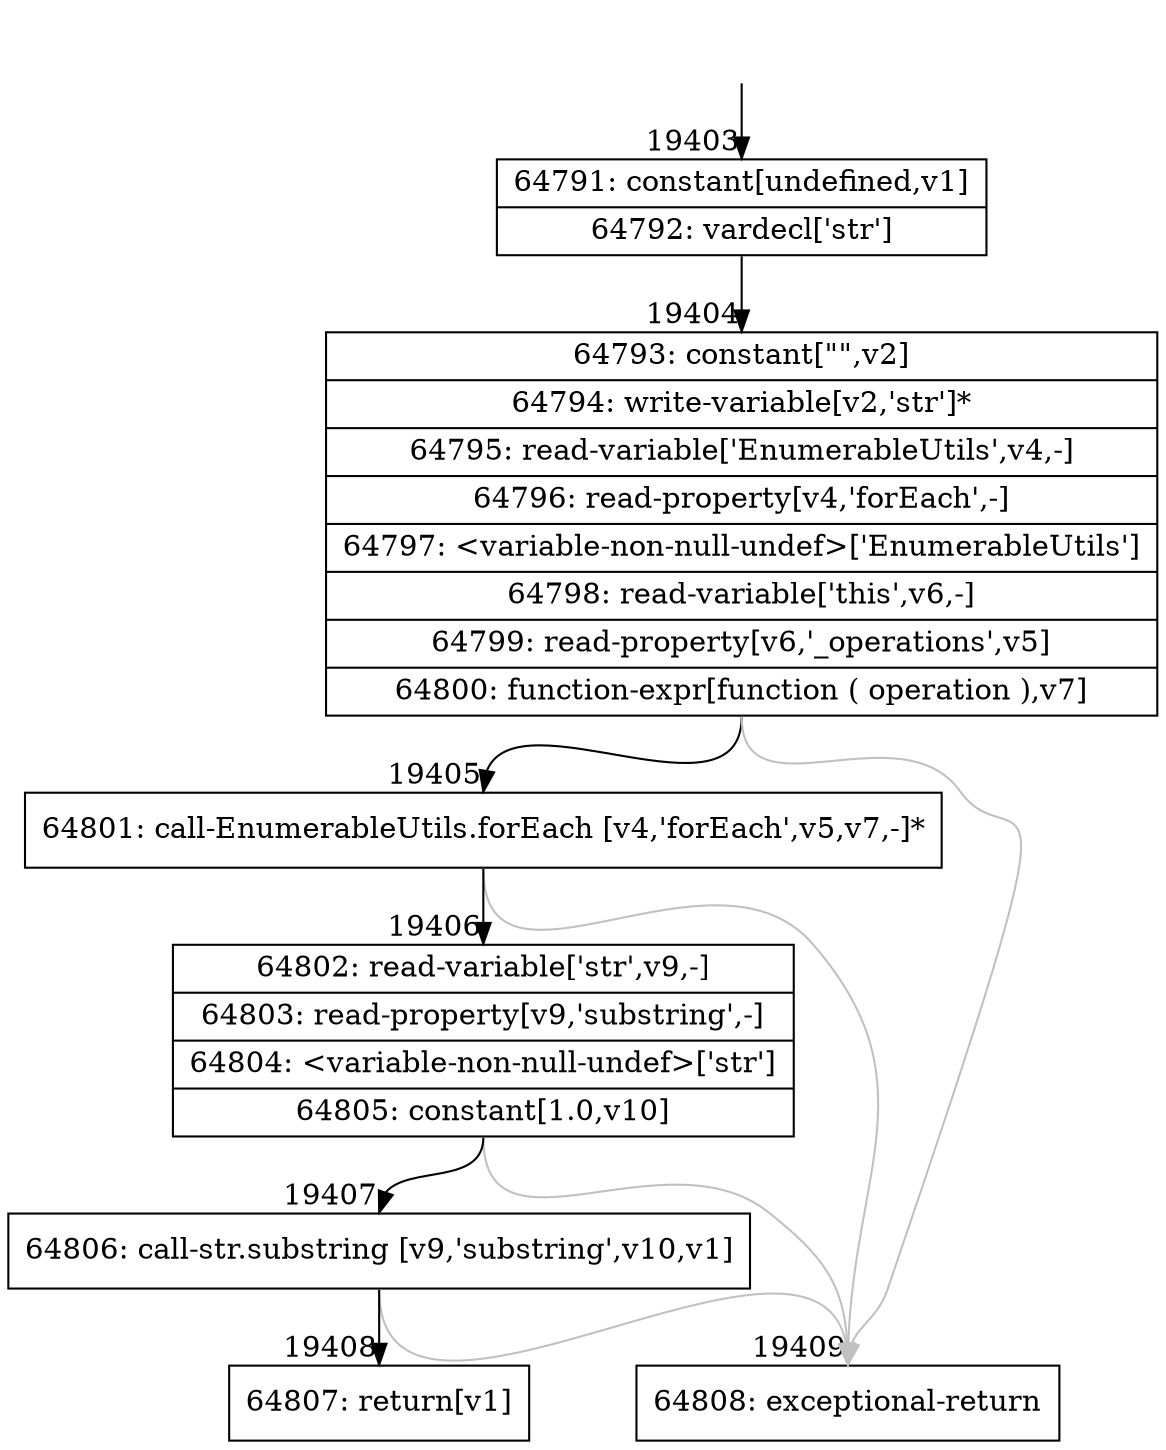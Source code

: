 digraph {
rankdir="TD"
BB_entry1671[shape=none,label=""];
BB_entry1671 -> BB19403 [tailport=s, headport=n, headlabel="    19403"]
BB19403 [shape=record label="{64791: constant[undefined,v1]|64792: vardecl['str']}" ] 
BB19403 -> BB19404 [tailport=s, headport=n, headlabel="      19404"]
BB19404 [shape=record label="{64793: constant[\"\",v2]|64794: write-variable[v2,'str']*|64795: read-variable['EnumerableUtils',v4,-]|64796: read-property[v4,'forEach',-]|64797: \<variable-non-null-undef\>['EnumerableUtils']|64798: read-variable['this',v6,-]|64799: read-property[v6,'_operations',v5]|64800: function-expr[function ( operation ),v7]}" ] 
BB19404 -> BB19405 [tailport=s, headport=n, headlabel="      19405"]
BB19404 -> BB19409 [tailport=s, headport=n, color=gray, headlabel="      19409"]
BB19405 [shape=record label="{64801: call-EnumerableUtils.forEach [v4,'forEach',v5,v7,-]*}" ] 
BB19405 -> BB19406 [tailport=s, headport=n, headlabel="      19406"]
BB19405 -> BB19409 [tailport=s, headport=n, color=gray]
BB19406 [shape=record label="{64802: read-variable['str',v9,-]|64803: read-property[v9,'substring',-]|64804: \<variable-non-null-undef\>['str']|64805: constant[1.0,v10]}" ] 
BB19406 -> BB19407 [tailport=s, headport=n, headlabel="      19407"]
BB19406 -> BB19409 [tailport=s, headport=n, color=gray]
BB19407 [shape=record label="{64806: call-str.substring [v9,'substring',v10,v1]}" ] 
BB19407 -> BB19408 [tailport=s, headport=n, headlabel="      19408"]
BB19407 -> BB19409 [tailport=s, headport=n, color=gray]
BB19408 [shape=record label="{64807: return[v1]}" ] 
BB19409 [shape=record label="{64808: exceptional-return}" ] 
//#$~ 36310
}
